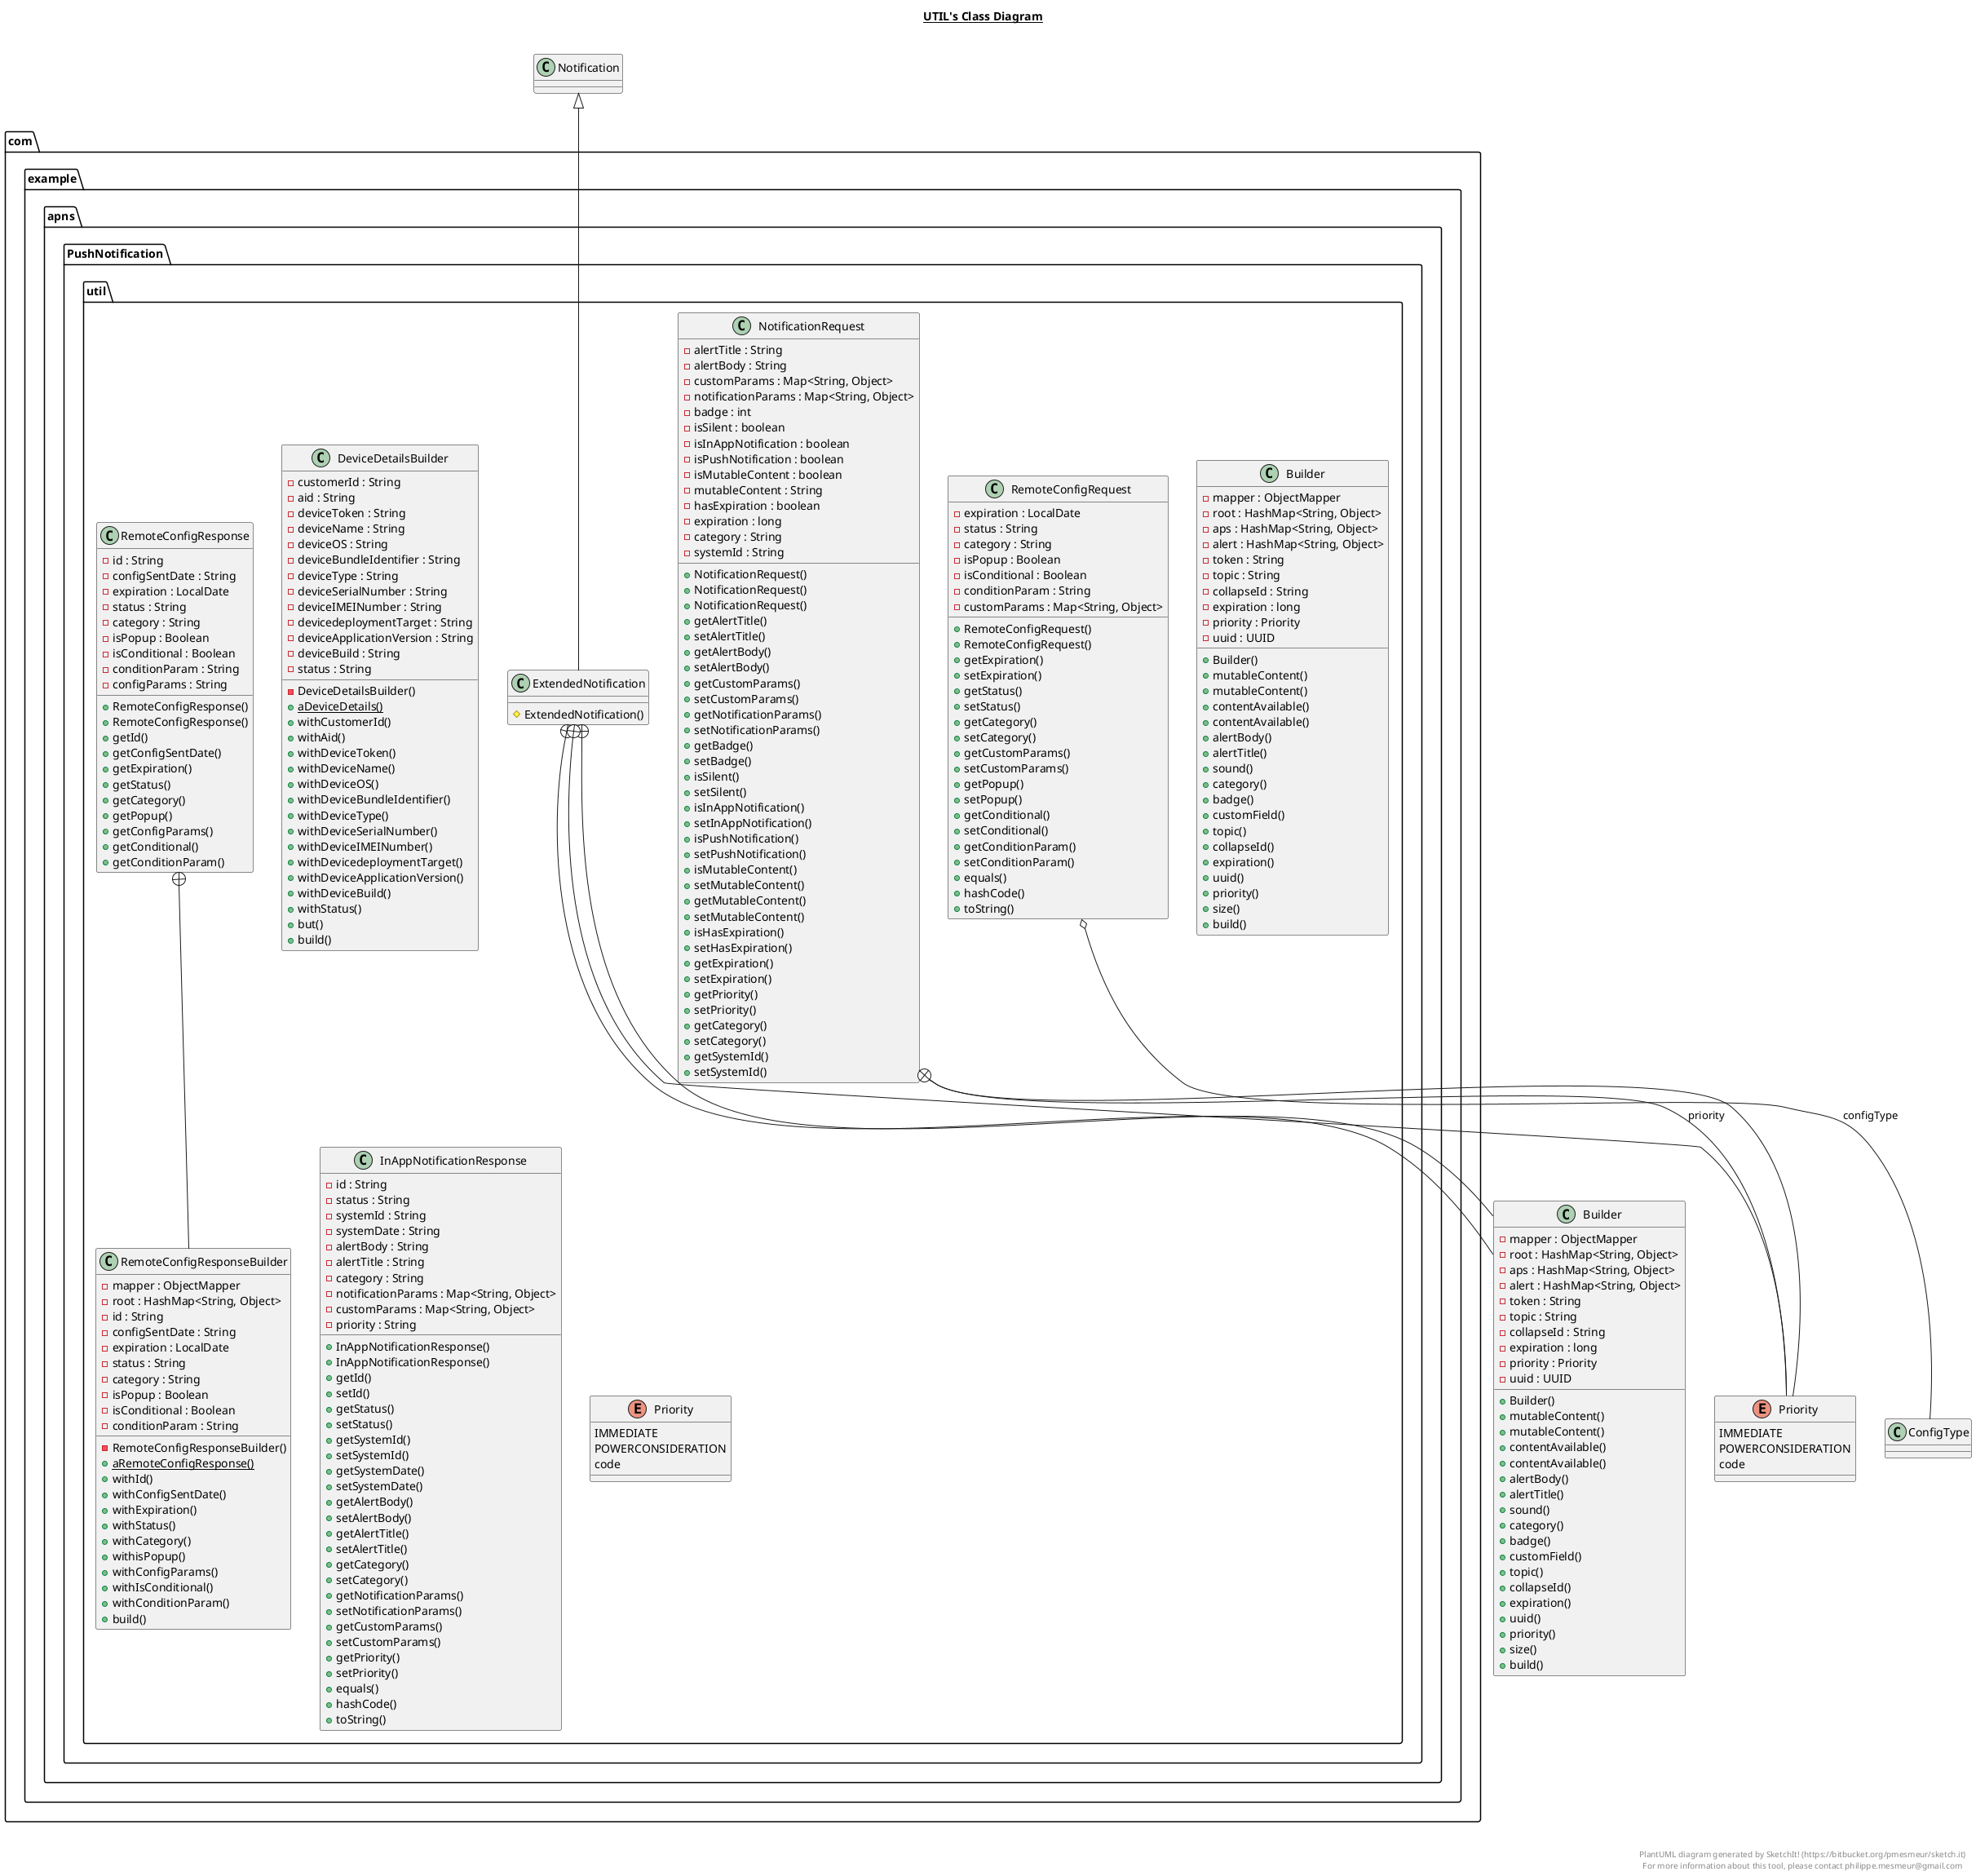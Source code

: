 @startuml

title __UTIL's Class Diagram__\n

  package com.example.apns.PushNotification {
    package com.example.apns.PushNotification.util {
      class DeviceDetailsBuilder {
          - customerId : String
          - aid : String
          - deviceToken : String
          - deviceName : String
          - deviceOS : String
          - deviceBundleIdentifier : String
          - deviceType : String
          - deviceSerialNumber : String
          - deviceIMEINumber : String
          - devicedeploymentTarget : String
          - deviceApplicationVersion : String
          - deviceBuild : String
          - status : String
          - DeviceDetailsBuilder()
          {static} + aDeviceDetails()
          + withCustomerId()
          + withAid()
          + withDeviceToken()
          + withDeviceName()
          + withDeviceOS()
          + withDeviceBundleIdentifier()
          + withDeviceType()
          + withDeviceSerialNumber()
          + withDeviceIMEINumber()
          + withDevicedeploymentTarget()
          + withDeviceApplicationVersion()
          + withDeviceBuild()
          + withStatus()
          + but()
          + build()
      }
    }
  }
  

  package com.example.apns.PushNotification {
    package com.example.apns.PushNotification.util {
      class ExtendedNotification {
          # ExtendedNotification()
      }
    }
  }
  

  package com.example.apns.PushNotification {
    package com.example.apns.PushNotification.util {
      class Builder {
          - mapper : ObjectMapper
          - root : HashMap<String, Object>
          - aps : HashMap<String, Object>
          - alert : HashMap<String, Object>
          - token : String
          - topic : String
          - collapseId : String
          - expiration : long
          - priority : Priority
          - uuid : UUID
          + Builder()
          + mutableContent()
          + mutableContent()
          + contentAvailable()
          + contentAvailable()
          + alertBody()
          + alertTitle()
          + sound()
          + category()
          + badge()
          + customField()
          + topic()
          + collapseId()
          + expiration()
          + uuid()
          + priority()
          + size()
          + build()
      }
    }
  }
  

  class Builder {
      - mapper : ObjectMapper
      - root : HashMap<String, Object>
      - aps : HashMap<String, Object>
      - alert : HashMap<String, Object>
      - token : String
      - topic : String
      - collapseId : String
      - expiration : long
      - priority : Priority
      - uuid : UUID
      + Builder()
      + mutableContent()
      + mutableContent()
      + contentAvailable()
      + contentAvailable()
      + alertBody()
      + alertTitle()
      + sound()
      + category()
      + badge()
      + customField()
      + topic()
      + collapseId()
      + expiration()
      + uuid()
      + priority()
      + size()
      + build()
  }
  

  enum Priority {
    IMMEDIATE
    POWERCONSIDERATION
    code
  }
  

  package com.example.apns.PushNotification {
    package com.example.apns.PushNotification.util {
      class InAppNotificationResponse {
          - id : String
          - status : String
          - systemId : String
          - systemDate : String
          - alertBody : String
          - alertTitle : String
          - category : String
          - notificationParams : Map<String, Object>
          - customParams : Map<String, Object>
          - priority : String
          + InAppNotificationResponse()
          + InAppNotificationResponse()
          + getId()
          + setId()
          + getStatus()
          + setStatus()
          + getSystemId()
          + setSystemId()
          + getSystemDate()
          + setSystemDate()
          + getAlertBody()
          + setAlertBody()
          + getAlertTitle()
          + setAlertTitle()
          + getCategory()
          + setCategory()
          + getNotificationParams()
          + setNotificationParams()
          + getCustomParams()
          + setCustomParams()
          + getPriority()
          + setPriority()
          + equals()
          + hashCode()
          + toString()
      }
    }
  }
  

  package com.example.apns.PushNotification {
    package com.example.apns.PushNotification.util {
      class NotificationRequest {
          - alertTitle : String
          - alertBody : String
          - customParams : Map<String, Object>
          - notificationParams : Map<String, Object>
          - badge : int
          - isSilent : boolean
          - isInAppNotification : boolean
          - isPushNotification : boolean
          - isMutableContent : boolean
          - mutableContent : String
          - hasExpiration : boolean
          - expiration : long
          - category : String
          - systemId : String
          + NotificationRequest()
          + NotificationRequest()
          + NotificationRequest()
          + getAlertTitle()
          + setAlertTitle()
          + getAlertBody()
          + setAlertBody()
          + getCustomParams()
          + setCustomParams()
          + getNotificationParams()
          + setNotificationParams()
          + getBadge()
          + setBadge()
          + isSilent()
          + setSilent()
          + isInAppNotification()
          + setInAppNotification()
          + isPushNotification()
          + setPushNotification()
          + isMutableContent()
          + setMutableContent()
          + getMutableContent()
          + setMutableContent()
          + isHasExpiration()
          + setHasExpiration()
          + getExpiration()
          + setExpiration()
          + getPriority()
          + setPriority()
          + getCategory()
          + setCategory()
          + getSystemId()
          + setSystemId()
      }
    }
  }
  

  package com.example.apns.PushNotification {
    package com.example.apns.PushNotification.util {
      enum Priority {
        IMMEDIATE
        POWERCONSIDERATION
        code
      }
    }
  }
  

  package com.example.apns.PushNotification {
    package com.example.apns.PushNotification.util {
      class RemoteConfigRequest {
          - expiration : LocalDate
          - status : String
          - category : String
          - isPopup : Boolean
          - isConditional : Boolean
          - conditionParam : String
          - customParams : Map<String, Object>
          + RemoteConfigRequest()
          + RemoteConfigRequest()
          + getExpiration()
          + setExpiration()
          + getStatus()
          + setStatus()
          + getCategory()
          + setCategory()
          + getCustomParams()
          + setCustomParams()
          + getPopup()
          + setPopup()
          + getConditional()
          + setConditional()
          + getConditionParam()
          + setConditionParam()
          + equals()
          + hashCode()
          + toString()
      }
    }
  }
  

  package com.example.apns.PushNotification {
    package com.example.apns.PushNotification.util {
      class RemoteConfigResponse {
          - id : String
          - configSentDate : String
          - expiration : LocalDate
          - status : String
          - category : String
          - isPopup : Boolean
          - isConditional : Boolean
          - conditionParam : String
          - configParams : String
          + RemoteConfigResponse()
          + RemoteConfigResponse()
          + getId()
          + getConfigSentDate()
          + getExpiration()
          + getStatus()
          + getCategory()
          + getPopup()
          + getConfigParams()
          + getConditional()
          + getConditionParam()
      }
    }
  }
  

  package com.example.apns.PushNotification {
    package com.example.apns.PushNotification.util {
      class RemoteConfigResponseBuilder {
          - mapper : ObjectMapper
          - root : HashMap<String, Object>
          - id : String
          - configSentDate : String
          - expiration : LocalDate
          - status : String
          - category : String
          - isPopup : Boolean
          - isConditional : Boolean
          - conditionParam : String
          - RemoteConfigResponseBuilder()
          {static} + aRemoteConfigResponse()
          + withId()
          + withConfigSentDate()
          + withExpiration()
          + withStatus()
          + withCategory()
          + withisPopup()
          + withConfigParams()
          + withIsConditional()
          + withConditionParam()
          + build()
      }
    }
  }
  

  ExtendedNotification -up-|> Notification
  ExtendedNotification +-down- Builder
  ExtendedNotification +-down- Builder
  ExtendedNotification +-down- Priority
  NotificationRequest o-- Priority : priority
  NotificationRequest +-down- Priority
  RemoteConfigRequest o-- ConfigType : configType
  RemoteConfigResponse +-down- RemoteConfigResponseBuilder


right footer


PlantUML diagram generated by SketchIt! (https://bitbucket.org/pmesmeur/sketch.it)
For more information about this tool, please contact philippe.mesmeur@gmail.com
endfooter

@enduml
